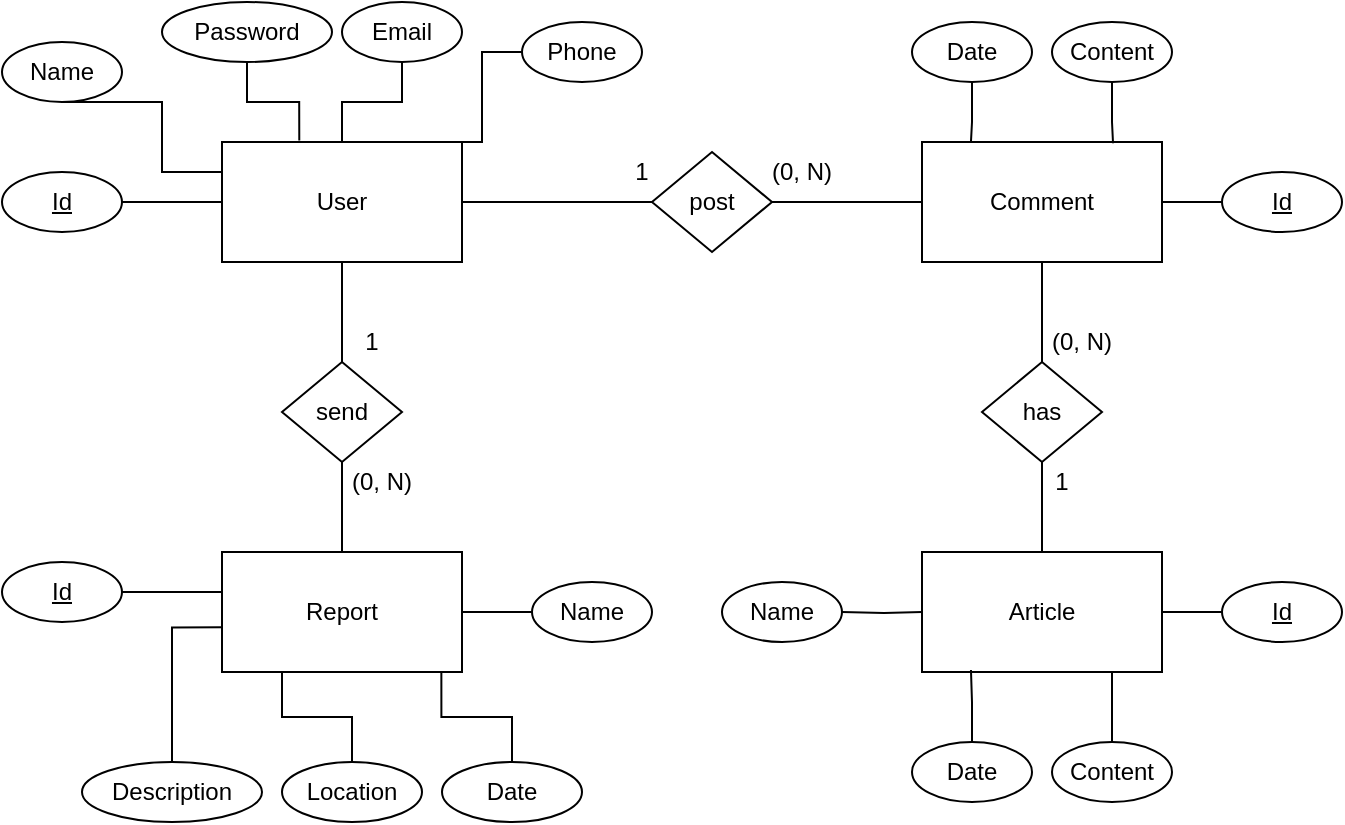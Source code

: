 <mxfile version="14.9.9" type="device"><diagram id="R2lEEEUBdFMjLlhIrx00" name="Page-1"><mxGraphModel dx="981" dy="508" grid="1" gridSize="10" guides="1" tooltips="1" connect="1" arrows="1" fold="1" page="1" pageScale="1" pageWidth="850" pageHeight="1100" math="0" shadow="0" extFonts="Permanent Marker^https://fonts.googleapis.com/css?family=Permanent+Marker"><root><mxCell id="0"/><mxCell id="1" parent="0"/><mxCell id="6QlObrIDAv-J2McRHlj--1" value="User" style="rounded=0;whiteSpace=wrap;html=1;" parent="1" vertex="1"><mxGeometry x="150" y="170" width="120" height="60" as="geometry"/></mxCell><mxCell id="6QlObrIDAv-J2McRHlj--2" value="Comment" style="rounded=0;whiteSpace=wrap;html=1;" parent="1" vertex="1"><mxGeometry x="500" y="170" width="120" height="60" as="geometry"/></mxCell><mxCell id="6QlObrIDAv-J2McRHlj--3" value="Report" style="rounded=0;whiteSpace=wrap;html=1;" parent="1" vertex="1"><mxGeometry x="150" y="375" width="120" height="60" as="geometry"/></mxCell><mxCell id="6QlObrIDAv-J2McRHlj--31" style="edgeStyle=orthogonalEdgeStyle;rounded=0;orthogonalLoop=1;jettySize=auto;html=1;entryX=0.5;entryY=1;entryDx=0;entryDy=0;endArrow=none;endFill=0;" parent="1" source="6QlObrIDAv-J2McRHlj--4" target="6QlObrIDAv-J2McRHlj--30" edge="1"><mxGeometry relative="1" as="geometry"/></mxCell><mxCell id="6QlObrIDAv-J2McRHlj--4" value="Article" style="rounded=0;whiteSpace=wrap;html=1;" parent="1" vertex="1"><mxGeometry x="500" y="375" width="120" height="60" as="geometry"/></mxCell><mxCell id="6QlObrIDAv-J2McRHlj--17" style="edgeStyle=orthogonalEdgeStyle;rounded=0;orthogonalLoop=1;jettySize=auto;html=1;entryX=0;entryY=0.25;entryDx=0;entryDy=0;endArrow=none;endFill=0;" parent="1" source="6QlObrIDAv-J2McRHlj--5" target="6QlObrIDAv-J2McRHlj--1" edge="1"><mxGeometry relative="1" as="geometry"><Array as="points"><mxPoint x="70" y="150"/><mxPoint x="120" y="150"/><mxPoint x="120" y="185"/></Array></mxGeometry></mxCell><mxCell id="6QlObrIDAv-J2McRHlj--5" value="Name" style="ellipse;whiteSpace=wrap;html=1;" parent="1" vertex="1"><mxGeometry x="40" y="120" width="60" height="30" as="geometry"/></mxCell><mxCell id="6QlObrIDAv-J2McRHlj--11" style="edgeStyle=orthogonalEdgeStyle;rounded=0;orthogonalLoop=1;jettySize=auto;html=1;entryX=0;entryY=0.5;entryDx=0;entryDy=0;endArrow=none;endFill=0;" parent="1" source="6QlObrIDAv-J2McRHlj--7" target="6QlObrIDAv-J2McRHlj--1" edge="1"><mxGeometry relative="1" as="geometry"/></mxCell><mxCell id="6QlObrIDAv-J2McRHlj--7" value="&lt;u&gt;Id&lt;/u&gt;" style="ellipse;whiteSpace=wrap;html=1;" parent="1" vertex="1"><mxGeometry x="40" y="185" width="60" height="30" as="geometry"/></mxCell><mxCell id="6QlObrIDAv-J2McRHlj--12" style="edgeStyle=orthogonalEdgeStyle;rounded=0;orthogonalLoop=1;jettySize=auto;html=1;entryX=0.322;entryY=-0.013;entryDx=0;entryDy=0;entryPerimeter=0;endArrow=none;endFill=0;" parent="1" source="6QlObrIDAv-J2McRHlj--8" target="6QlObrIDAv-J2McRHlj--1" edge="1"><mxGeometry relative="1" as="geometry"/></mxCell><mxCell id="6QlObrIDAv-J2McRHlj--8" value="Password" style="ellipse;whiteSpace=wrap;html=1;" parent="1" vertex="1"><mxGeometry x="120" y="100" width="85" height="30" as="geometry"/></mxCell><mxCell id="6QlObrIDAv-J2McRHlj--15" style="edgeStyle=orthogonalEdgeStyle;rounded=0;orthogonalLoop=1;jettySize=auto;html=1;endArrow=none;endFill=0;" parent="1" source="6QlObrIDAv-J2McRHlj--9" target="6QlObrIDAv-J2McRHlj--1" edge="1"><mxGeometry relative="1" as="geometry"/></mxCell><mxCell id="6QlObrIDAv-J2McRHlj--9" value="Email" style="ellipse;whiteSpace=wrap;html=1;" parent="1" vertex="1"><mxGeometry x="210" y="100" width="60" height="30" as="geometry"/></mxCell><mxCell id="6QlObrIDAv-J2McRHlj--16" style="edgeStyle=orthogonalEdgeStyle;rounded=0;orthogonalLoop=1;jettySize=auto;html=1;entryX=1;entryY=0;entryDx=0;entryDy=0;endArrow=none;endFill=0;" parent="1" source="6QlObrIDAv-J2McRHlj--10" target="6QlObrIDAv-J2McRHlj--1" edge="1"><mxGeometry relative="1" as="geometry"><Array as="points"><mxPoint x="280" y="125"/><mxPoint x="280" y="170"/></Array></mxGeometry></mxCell><mxCell id="6QlObrIDAv-J2McRHlj--10" value="Phone" style="ellipse;whiteSpace=wrap;html=1;" parent="1" vertex="1"><mxGeometry x="300" y="110" width="60" height="30" as="geometry"/></mxCell><mxCell id="6QlObrIDAv-J2McRHlj--23" style="edgeStyle=orthogonalEdgeStyle;rounded=0;orthogonalLoop=1;jettySize=auto;html=1;endArrow=none;endFill=0;" parent="1" source="6QlObrIDAv-J2McRHlj--18" target="6QlObrIDAv-J2McRHlj--2" edge="1"><mxGeometry relative="1" as="geometry"/></mxCell><mxCell id="6QlObrIDAv-J2McRHlj--18" value="&lt;u&gt;Id&lt;/u&gt;" style="ellipse;whiteSpace=wrap;html=1;" parent="1" vertex="1"><mxGeometry x="650" y="185" width="60" height="30" as="geometry"/></mxCell><mxCell id="6QlObrIDAv-J2McRHlj--21" style="edgeStyle=orthogonalEdgeStyle;rounded=0;orthogonalLoop=1;jettySize=auto;html=1;entryX=0;entryY=0.333;entryDx=0;entryDy=0;entryPerimeter=0;endArrow=none;endFill=0;" parent="1" source="6QlObrIDAv-J2McRHlj--19" target="6QlObrIDAv-J2McRHlj--3" edge="1"><mxGeometry relative="1" as="geometry"/></mxCell><mxCell id="6QlObrIDAv-J2McRHlj--19" value="&lt;u&gt;Id&lt;/u&gt;" style="ellipse;whiteSpace=wrap;html=1;" parent="1" vertex="1"><mxGeometry x="40" y="380" width="60" height="30" as="geometry"/></mxCell><mxCell id="6QlObrIDAv-J2McRHlj--22" style="edgeStyle=orthogonalEdgeStyle;rounded=0;orthogonalLoop=1;jettySize=auto;html=1;endArrow=none;endFill=0;" parent="1" source="6QlObrIDAv-J2McRHlj--20" target="6QlObrIDAv-J2McRHlj--4" edge="1"><mxGeometry relative="1" as="geometry"/></mxCell><mxCell id="6QlObrIDAv-J2McRHlj--20" value="&lt;u&gt;Id&lt;/u&gt;" style="ellipse;whiteSpace=wrap;html=1;" parent="1" vertex="1"><mxGeometry x="650" y="390" width="60" height="30" as="geometry"/></mxCell><mxCell id="6QlObrIDAv-J2McRHlj--26" style="edgeStyle=orthogonalEdgeStyle;rounded=0;orthogonalLoop=1;jettySize=auto;html=1;endArrow=none;endFill=0;" parent="1" source="6QlObrIDAv-J2McRHlj--24" target="6QlObrIDAv-J2McRHlj--3" edge="1"><mxGeometry relative="1" as="geometry"/></mxCell><mxCell id="6QlObrIDAv-J2McRHlj--40" style="edgeStyle=orthogonalEdgeStyle;rounded=0;orthogonalLoop=1;jettySize=auto;html=1;entryX=0.5;entryY=1;entryDx=0;entryDy=0;endArrow=none;endFill=0;" parent="1" source="6QlObrIDAv-J2McRHlj--24" target="6QlObrIDAv-J2McRHlj--1" edge="1"><mxGeometry relative="1" as="geometry"/></mxCell><mxCell id="6QlObrIDAv-J2McRHlj--24" value="send" style="rhombus;whiteSpace=wrap;html=1;" parent="1" vertex="1"><mxGeometry x="180" y="280" width="60" height="50" as="geometry"/></mxCell><mxCell id="6QlObrIDAv-J2McRHlj--28" style="edgeStyle=orthogonalEdgeStyle;rounded=0;orthogonalLoop=1;jettySize=auto;html=1;endArrow=none;endFill=0;" parent="1" source="6QlObrIDAv-J2McRHlj--27" target="6QlObrIDAv-J2McRHlj--1" edge="1"><mxGeometry relative="1" as="geometry"/></mxCell><mxCell id="6QlObrIDAv-J2McRHlj--29" style="edgeStyle=orthogonalEdgeStyle;rounded=0;orthogonalLoop=1;jettySize=auto;html=1;endArrow=none;endFill=0;" parent="1" source="6QlObrIDAv-J2McRHlj--27" target="6QlObrIDAv-J2McRHlj--2" edge="1"><mxGeometry relative="1" as="geometry"/></mxCell><mxCell id="6QlObrIDAv-J2McRHlj--27" value="post" style="rhombus;whiteSpace=wrap;html=1;" parent="1" vertex="1"><mxGeometry x="365" y="175" width="60" height="50" as="geometry"/></mxCell><mxCell id="6QlObrIDAv-J2McRHlj--33" style="edgeStyle=orthogonalEdgeStyle;rounded=0;orthogonalLoop=1;jettySize=auto;html=1;endArrow=none;endFill=0;" parent="1" source="6QlObrIDAv-J2McRHlj--30" target="6QlObrIDAv-J2McRHlj--2" edge="1"><mxGeometry relative="1" as="geometry"/></mxCell><mxCell id="6QlObrIDAv-J2McRHlj--30" value="has" style="rhombus;whiteSpace=wrap;html=1;" parent="1" vertex="1"><mxGeometry x="530" y="280" width="60" height="50" as="geometry"/></mxCell><mxCell id="6QlObrIDAv-J2McRHlj--34" value="(0, N)" style="text;html=1;strokeColor=none;fillColor=none;align=center;verticalAlign=middle;whiteSpace=wrap;rounded=0;" parent="1" vertex="1"><mxGeometry x="560" y="260" width="40" height="20" as="geometry"/></mxCell><mxCell id="6QlObrIDAv-J2McRHlj--35" value="1" style="text;html=1;strokeColor=none;fillColor=none;align=center;verticalAlign=middle;whiteSpace=wrap;rounded=0;" parent="1" vertex="1"><mxGeometry x="550" y="330" width="40" height="20" as="geometry"/></mxCell><mxCell id="6QlObrIDAv-J2McRHlj--36" value="(0, N)" style="text;html=1;strokeColor=none;fillColor=none;align=center;verticalAlign=middle;whiteSpace=wrap;rounded=0;" parent="1" vertex="1"><mxGeometry x="420" y="175" width="40" height="20" as="geometry"/></mxCell><mxCell id="6QlObrIDAv-J2McRHlj--37" value="1" style="text;html=1;strokeColor=none;fillColor=none;align=center;verticalAlign=middle;whiteSpace=wrap;rounded=0;" parent="1" vertex="1"><mxGeometry x="340" y="175" width="40" height="20" as="geometry"/></mxCell><mxCell id="6QlObrIDAv-J2McRHlj--41" value="1" style="text;html=1;strokeColor=none;fillColor=none;align=center;verticalAlign=middle;whiteSpace=wrap;rounded=0;" parent="1" vertex="1"><mxGeometry x="205" y="260" width="40" height="20" as="geometry"/></mxCell><mxCell id="6QlObrIDAv-J2McRHlj--42" value="(0, N)" style="text;html=1;strokeColor=none;fillColor=none;align=center;verticalAlign=middle;whiteSpace=wrap;rounded=0;" parent="1" vertex="1"><mxGeometry x="210" y="330" width="40" height="20" as="geometry"/></mxCell><mxCell id="S6cd09mQV389mDpM536N-10" style="edgeStyle=orthogonalEdgeStyle;rounded=0;orthogonalLoop=1;jettySize=auto;html=1;endArrow=none;endFill=0;" edge="1" parent="1" source="6QlObrIDAv-J2McRHlj--45" target="6QlObrIDAv-J2McRHlj--4"><mxGeometry relative="1" as="geometry"><Array as="points"><mxPoint x="595" y="440"/><mxPoint x="595" y="440"/></Array></mxGeometry></mxCell><mxCell id="6QlObrIDAv-J2McRHlj--45" value="Content" style="ellipse;whiteSpace=wrap;html=1;" parent="1" vertex="1"><mxGeometry x="565" y="470" width="60" height="30" as="geometry"/></mxCell><mxCell id="6QlObrIDAv-J2McRHlj--50" style="edgeStyle=orthogonalEdgeStyle;rounded=0;orthogonalLoop=1;jettySize=auto;html=1;entryX=0;entryY=0.5;entryDx=0;entryDy=0;endArrow=none;endFill=0;" parent="1" target="6QlObrIDAv-J2McRHlj--4" edge="1"><mxGeometry relative="1" as="geometry"><mxPoint x="460" y="405" as="sourcePoint"/></mxGeometry></mxCell><mxCell id="6QlObrIDAv-J2McRHlj--47" value="Name" style="ellipse;whiteSpace=wrap;html=1;" parent="1" vertex="1"><mxGeometry x="400" y="390" width="60" height="30" as="geometry"/></mxCell><mxCell id="6QlObrIDAv-J2McRHlj--52" style="edgeStyle=orthogonalEdgeStyle;rounded=0;orthogonalLoop=1;jettySize=auto;html=1;endArrow=none;endFill=0;" parent="1" source="6QlObrIDAv-J2McRHlj--51" target="6QlObrIDAv-J2McRHlj--3" edge="1"><mxGeometry relative="1" as="geometry"/></mxCell><mxCell id="6QlObrIDAv-J2McRHlj--51" value="Name" style="ellipse;whiteSpace=wrap;html=1;" parent="1" vertex="1"><mxGeometry x="305" y="390" width="60" height="30" as="geometry"/></mxCell><mxCell id="6QlObrIDAv-J2McRHlj--57" style="edgeStyle=orthogonalEdgeStyle;rounded=0;orthogonalLoop=1;jettySize=auto;html=1;entryX=0;entryY=0.628;entryDx=0;entryDy=0;entryPerimeter=0;endArrow=none;endFill=0;" parent="1" source="6QlObrIDAv-J2McRHlj--53" target="6QlObrIDAv-J2McRHlj--3" edge="1"><mxGeometry relative="1" as="geometry"/></mxCell><mxCell id="6QlObrIDAv-J2McRHlj--53" value="Description" style="ellipse;whiteSpace=wrap;html=1;" parent="1" vertex="1"><mxGeometry x="80" y="480" width="90" height="30" as="geometry"/></mxCell><mxCell id="6QlObrIDAv-J2McRHlj--59" style="edgeStyle=orthogonalEdgeStyle;rounded=0;orthogonalLoop=1;jettySize=auto;html=1;entryX=0.25;entryY=1;entryDx=0;entryDy=0;endArrow=none;endFill=0;" parent="1" source="6QlObrIDAv-J2McRHlj--54" target="6QlObrIDAv-J2McRHlj--3" edge="1"><mxGeometry relative="1" as="geometry"/></mxCell><mxCell id="6QlObrIDAv-J2McRHlj--54" value="Location" style="ellipse;whiteSpace=wrap;html=1;" parent="1" vertex="1"><mxGeometry x="180" y="480" width="70" height="30" as="geometry"/></mxCell><mxCell id="6QlObrIDAv-J2McRHlj--60" style="edgeStyle=orthogonalEdgeStyle;rounded=0;orthogonalLoop=1;jettySize=auto;html=1;entryX=0.914;entryY=1.007;entryDx=0;entryDy=0;entryPerimeter=0;endArrow=none;endFill=0;" parent="1" source="6QlObrIDAv-J2McRHlj--55" target="6QlObrIDAv-J2McRHlj--3" edge="1"><mxGeometry relative="1" as="geometry"/></mxCell><mxCell id="6QlObrIDAv-J2McRHlj--55" value="Date" style="ellipse;whiteSpace=wrap;html=1;" parent="1" vertex="1"><mxGeometry x="260" y="480" width="70" height="30" as="geometry"/></mxCell><mxCell id="S6cd09mQV389mDpM536N-9" style="edgeStyle=orthogonalEdgeStyle;rounded=0;orthogonalLoop=1;jettySize=auto;html=1;entryX=0.204;entryY=0.984;entryDx=0;entryDy=0;entryPerimeter=0;endArrow=none;endFill=0;" edge="1" parent="1" source="S6cd09mQV389mDpM536N-1" target="6QlObrIDAv-J2McRHlj--4"><mxGeometry relative="1" as="geometry"/></mxCell><mxCell id="S6cd09mQV389mDpM536N-1" value="Date" style="ellipse;whiteSpace=wrap;html=1;" vertex="1" parent="1"><mxGeometry x="495" y="470" width="60" height="30" as="geometry"/></mxCell><mxCell id="S6cd09mQV389mDpM536N-16" style="edgeStyle=orthogonalEdgeStyle;rounded=0;orthogonalLoop=1;jettySize=auto;html=1;entryX=0.796;entryY=0.01;entryDx=0;entryDy=0;entryPerimeter=0;endArrow=none;endFill=0;" edge="1" parent="1" source="S6cd09mQV389mDpM536N-12" target="6QlObrIDAv-J2McRHlj--2"><mxGeometry relative="1" as="geometry"/></mxCell><mxCell id="S6cd09mQV389mDpM536N-12" value="Content" style="ellipse;whiteSpace=wrap;html=1;" vertex="1" parent="1"><mxGeometry x="565" y="110" width="60" height="30" as="geometry"/></mxCell><mxCell id="S6cd09mQV389mDpM536N-19" style="edgeStyle=orthogonalEdgeStyle;rounded=0;orthogonalLoop=1;jettySize=auto;html=1;entryX=0.204;entryY=-0.001;entryDx=0;entryDy=0;entryPerimeter=0;endArrow=none;endFill=0;" edge="1" parent="1" source="S6cd09mQV389mDpM536N-13" target="6QlObrIDAv-J2McRHlj--2"><mxGeometry relative="1" as="geometry"/></mxCell><mxCell id="S6cd09mQV389mDpM536N-13" value="Date" style="ellipse;whiteSpace=wrap;html=1;" vertex="1" parent="1"><mxGeometry x="495" y="110" width="60" height="30" as="geometry"/></mxCell></root></mxGraphModel></diagram></mxfile>